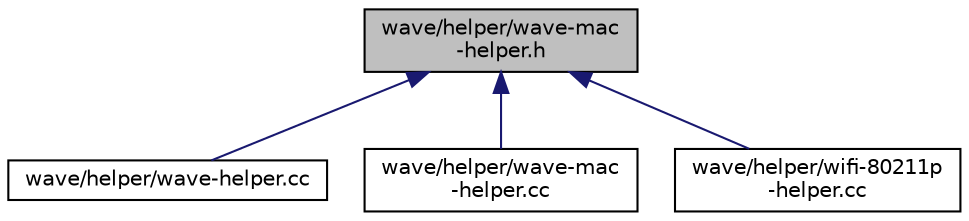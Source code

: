 digraph "wave/helper/wave-mac-helper.h"
{
  edge [fontname="Helvetica",fontsize="10",labelfontname="Helvetica",labelfontsize="10"];
  node [fontname="Helvetica",fontsize="10",shape=record];
  Node1 [label="wave/helper/wave-mac\l-helper.h",height=0.2,width=0.4,color="black", fillcolor="grey75", style="filled", fontcolor="black"];
  Node1 -> Node2 [dir="back",color="midnightblue",fontsize="10",style="solid"];
  Node2 [label="wave/helper/wave-helper.cc",height=0.2,width=0.4,color="black", fillcolor="white", style="filled",URL="$d2/dec/wave-helper_8cc.html"];
  Node1 -> Node3 [dir="back",color="midnightblue",fontsize="10",style="solid"];
  Node3 [label="wave/helper/wave-mac\l-helper.cc",height=0.2,width=0.4,color="black", fillcolor="white", style="filled",URL="$d6/d10/wave-mac-helper_8cc.html"];
  Node1 -> Node4 [dir="back",color="midnightblue",fontsize="10",style="solid"];
  Node4 [label="wave/helper/wifi-80211p\l-helper.cc",height=0.2,width=0.4,color="black", fillcolor="white", style="filled",URL="$db/d89/wifi-80211p-helper_8cc.html"];
}
